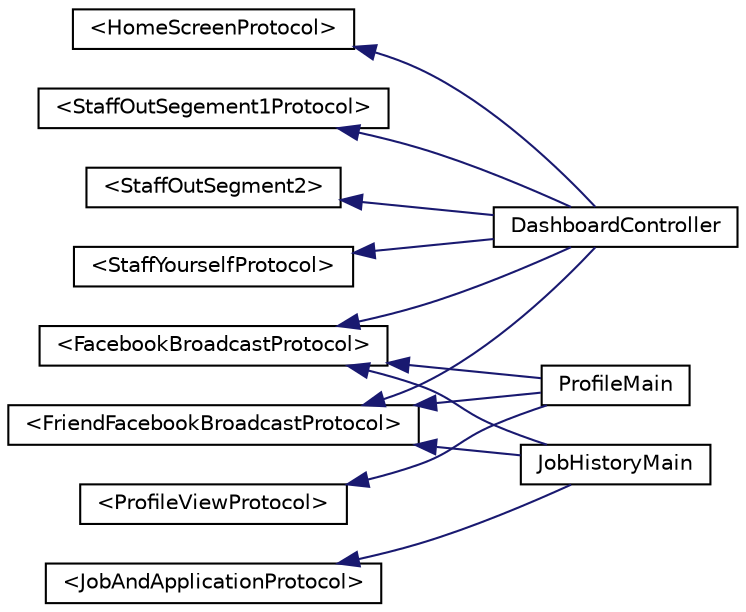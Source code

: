 digraph G
{
  edge [fontname="Helvetica",fontsize="10",labelfontname="Helvetica",labelfontsize="10"];
  node [fontname="Helvetica",fontsize="10",shape=record];
  rankdir="LR";
  Node1 [label="\<FacebookBroadcastProtocol\>",height=0.2,width=0.4,color="black", fillcolor="white", style="filled",URL="$protocol_facebook_broadcast_protocol-p.html"];
  Node1 -> Node2 [dir="back",color="midnightblue",fontsize="10",style="solid",fontname="Helvetica"];
  Node2 [label="DashboardController",height=0.2,width=0.4,color="black", fillcolor="white", style="filled",URL="$interface_dashboard_controller.html"];
  Node1 -> Node3 [dir="back",color="midnightblue",fontsize="10",style="solid",fontname="Helvetica"];
  Node3 [label="JobHistoryMain",height=0.2,width=0.4,color="black", fillcolor="white", style="filled",URL="$interface_job_history_main.html"];
  Node1 -> Node4 [dir="back",color="midnightblue",fontsize="10",style="solid",fontname="Helvetica"];
  Node4 [label="ProfileMain",height=0.2,width=0.4,color="black", fillcolor="white", style="filled",URL="$interface_profile_main.html"];
  Node5 [label="\<FriendFacebookBroadcastProtocol\>",height=0.2,width=0.4,color="black", fillcolor="white", style="filled",URL="$protocol_friend_facebook_broadcast_protocol-p.html"];
  Node5 -> Node2 [dir="back",color="midnightblue",fontsize="10",style="solid",fontname="Helvetica"];
  Node5 -> Node3 [dir="back",color="midnightblue",fontsize="10",style="solid",fontname="Helvetica"];
  Node5 -> Node4 [dir="back",color="midnightblue",fontsize="10",style="solid",fontname="Helvetica"];
  Node6 [label="\<HomeScreenProtocol\>",height=0.2,width=0.4,color="black", fillcolor="white", style="filled",URL="$protocol_home_screen_protocol-p.html"];
  Node6 -> Node2 [dir="back",color="midnightblue",fontsize="10",style="solid",fontname="Helvetica"];
  Node7 [label="\<JobAndApplicationProtocol\>",height=0.2,width=0.4,color="black", fillcolor="white", style="filled",URL="$protocol_job_and_application_protocol-p.html"];
  Node7 -> Node3 [dir="back",color="midnightblue",fontsize="10",style="solid",fontname="Helvetica"];
  Node8 [label="\<ProfileViewProtocol\>",height=0.2,width=0.4,color="black", fillcolor="white", style="filled",URL="$protocol_profile_view_protocol-p.html"];
  Node8 -> Node4 [dir="back",color="midnightblue",fontsize="10",style="solid",fontname="Helvetica"];
  Node9 [label="\<StaffOutSegement1Protocol\>",height=0.2,width=0.4,color="black", fillcolor="white", style="filled",URL="$protocol_staff_out_segement1_protocol-p.html"];
  Node9 -> Node2 [dir="back",color="midnightblue",fontsize="10",style="solid",fontname="Helvetica"];
  Node10 [label="\<StaffOutSegment2\>",height=0.2,width=0.4,color="black", fillcolor="white", style="filled",URL="$protocol_staff_out_segment2-p.html"];
  Node10 -> Node2 [dir="back",color="midnightblue",fontsize="10",style="solid",fontname="Helvetica"];
  Node11 [label="\<StaffYourselfProtocol\>",height=0.2,width=0.4,color="black", fillcolor="white", style="filled",URL="$protocol_staff_yourself_protocol-p.html"];
  Node11 -> Node2 [dir="back",color="midnightblue",fontsize="10",style="solid",fontname="Helvetica"];
}

